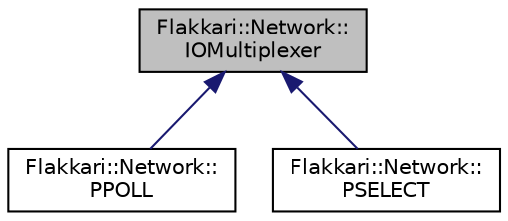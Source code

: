 digraph "Flakkari::Network::IOMultiplexer"
{
 // LATEX_PDF_SIZE
  edge [fontname="Helvetica",fontsize="10",labelfontname="Helvetica",labelfontsize="10"];
  node [fontname="Helvetica",fontsize="10",shape=record];
  Node1 [label="Flakkari::Network::\lIOMultiplexer",height=0.2,width=0.4,color="black", fillcolor="grey75", style="filled", fontcolor="black",tooltip="IOMultiplexer is an interface for the different I/O multiplexing."];
  Node1 -> Node2 [dir="back",color="midnightblue",fontsize="10",style="solid",fontname="Helvetica"];
  Node2 [label="Flakkari::Network::\lPPOLL",height=0.2,width=0.4,color="black", fillcolor="white", style="filled",URL="$d6/dec/classFlakkari_1_1Network_1_1PPOLL.html",tooltip="PPOLL is a class that represents a PPOLL."];
  Node1 -> Node3 [dir="back",color="midnightblue",fontsize="10",style="solid",fontname="Helvetica"];
  Node3 [label="Flakkari::Network::\lPSELECT",height=0.2,width=0.4,color="black", fillcolor="white", style="filled",URL="$de/d52/classFlakkari_1_1Network_1_1PSELECT.html",tooltip="PSELECT is a class that represents a PSELECT."];
}
